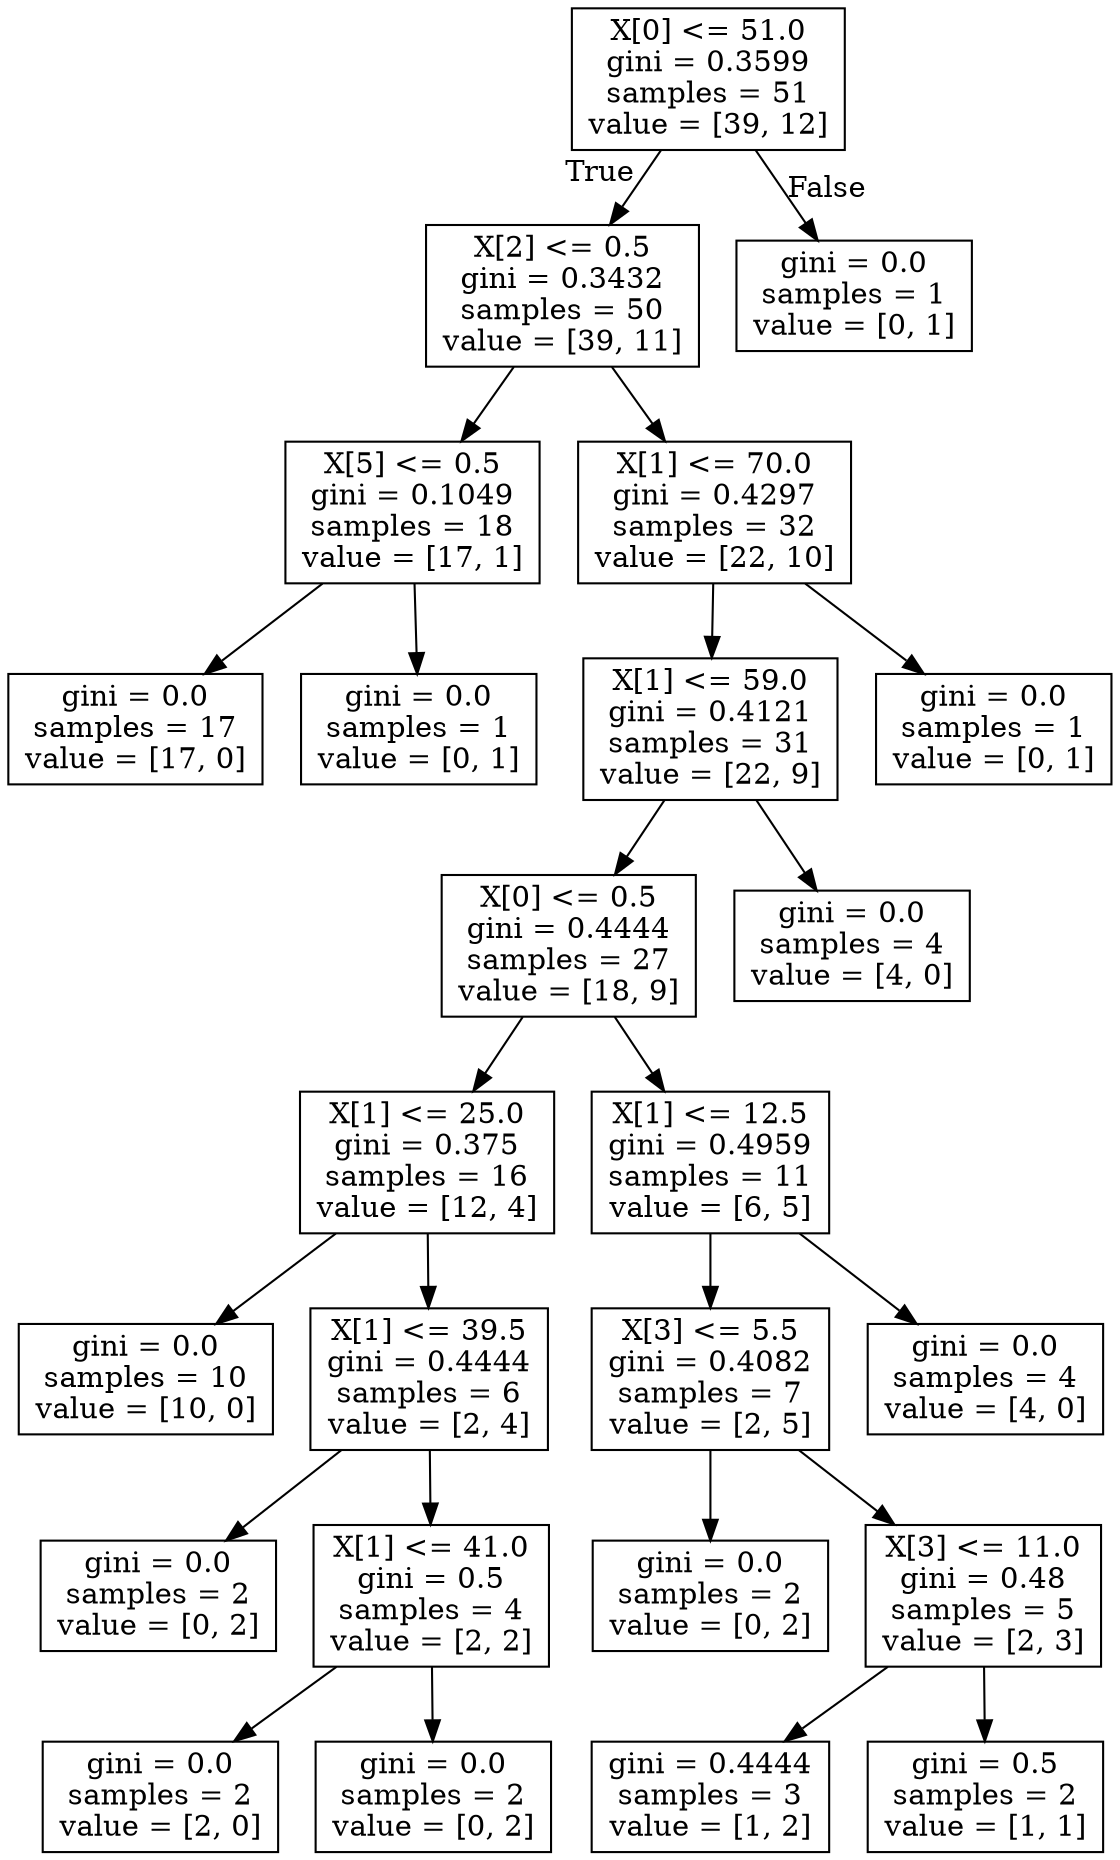 digraph Tree {
node [shape=box] ;
0 [label="X[0] <= 51.0\ngini = 0.3599\nsamples = 51\nvalue = [39, 12]"] ;
1 [label="X[2] <= 0.5\ngini = 0.3432\nsamples = 50\nvalue = [39, 11]"] ;
0 -> 1 [labeldistance=2.5, labelangle=45, headlabel="True"] ;
2 [label="X[5] <= 0.5\ngini = 0.1049\nsamples = 18\nvalue = [17, 1]"] ;
1 -> 2 ;
3 [label="gini = 0.0\nsamples = 17\nvalue = [17, 0]"] ;
2 -> 3 ;
4 [label="gini = 0.0\nsamples = 1\nvalue = [0, 1]"] ;
2 -> 4 ;
5 [label="X[1] <= 70.0\ngini = 0.4297\nsamples = 32\nvalue = [22, 10]"] ;
1 -> 5 ;
6 [label="X[1] <= 59.0\ngini = 0.4121\nsamples = 31\nvalue = [22, 9]"] ;
5 -> 6 ;
7 [label="X[0] <= 0.5\ngini = 0.4444\nsamples = 27\nvalue = [18, 9]"] ;
6 -> 7 ;
8 [label="X[1] <= 25.0\ngini = 0.375\nsamples = 16\nvalue = [12, 4]"] ;
7 -> 8 ;
9 [label="gini = 0.0\nsamples = 10\nvalue = [10, 0]"] ;
8 -> 9 ;
10 [label="X[1] <= 39.5\ngini = 0.4444\nsamples = 6\nvalue = [2, 4]"] ;
8 -> 10 ;
11 [label="gini = 0.0\nsamples = 2\nvalue = [0, 2]"] ;
10 -> 11 ;
12 [label="X[1] <= 41.0\ngini = 0.5\nsamples = 4\nvalue = [2, 2]"] ;
10 -> 12 ;
13 [label="gini = 0.0\nsamples = 2\nvalue = [2, 0]"] ;
12 -> 13 ;
14 [label="gini = 0.0\nsamples = 2\nvalue = [0, 2]"] ;
12 -> 14 ;
15 [label="X[1] <= 12.5\ngini = 0.4959\nsamples = 11\nvalue = [6, 5]"] ;
7 -> 15 ;
16 [label="X[3] <= 5.5\ngini = 0.4082\nsamples = 7\nvalue = [2, 5]"] ;
15 -> 16 ;
17 [label="gini = 0.0\nsamples = 2\nvalue = [0, 2]"] ;
16 -> 17 ;
18 [label="X[3] <= 11.0\ngini = 0.48\nsamples = 5\nvalue = [2, 3]"] ;
16 -> 18 ;
19 [label="gini = 0.4444\nsamples = 3\nvalue = [1, 2]"] ;
18 -> 19 ;
20 [label="gini = 0.5\nsamples = 2\nvalue = [1, 1]"] ;
18 -> 20 ;
21 [label="gini = 0.0\nsamples = 4\nvalue = [4, 0]"] ;
15 -> 21 ;
22 [label="gini = 0.0\nsamples = 4\nvalue = [4, 0]"] ;
6 -> 22 ;
23 [label="gini = 0.0\nsamples = 1\nvalue = [0, 1]"] ;
5 -> 23 ;
24 [label="gini = 0.0\nsamples = 1\nvalue = [0, 1]"] ;
0 -> 24 [labeldistance=2.5, labelangle=-45, headlabel="False"] ;
}